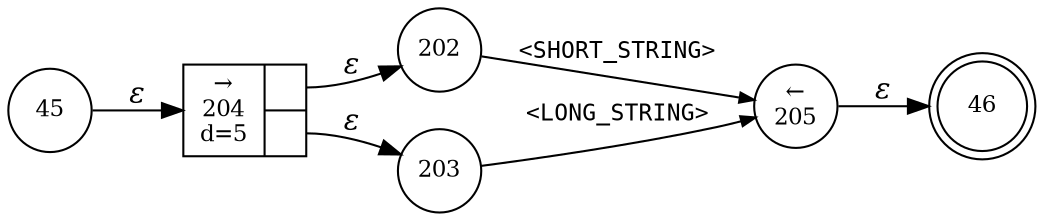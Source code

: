 digraph ATN {
rankdir=LR;
s46[fontsize=11, label="46", shape=doublecircle, fixedsize=true, width=.6];
s202[fontsize=11,label="202", shape=circle, fixedsize=true, width=.55, peripheries=1];
s203[fontsize=11,label="203", shape=circle, fixedsize=true, width=.55, peripheries=1];
s204[fontsize=11,label="{&rarr;\n204\nd=5|{<p0>|<p1>}}", shape=record, fixedsize=false, peripheries=1];
s45[fontsize=11,label="45", shape=circle, fixedsize=true, width=.55, peripheries=1];
s205[fontsize=11,label="&larr;\n205", shape=circle, fixedsize=true, width=.55, peripheries=1];
s45 -> s204 [fontname="Times-Italic", label="&epsilon;"];
s204:p0 -> s202 [fontname="Times-Italic", label="&epsilon;"];
s204:p1 -> s203 [fontname="Times-Italic", label="&epsilon;"];
s202 -> s205 [fontsize=11, fontname="Courier", arrowsize=.7, label = "<SHORT_STRING>", arrowhead = normal];
s203 -> s205 [fontsize=11, fontname="Courier", arrowsize=.7, label = "<LONG_STRING>", arrowhead = normal];
s205 -> s46 [fontname="Times-Italic", label="&epsilon;"];
}